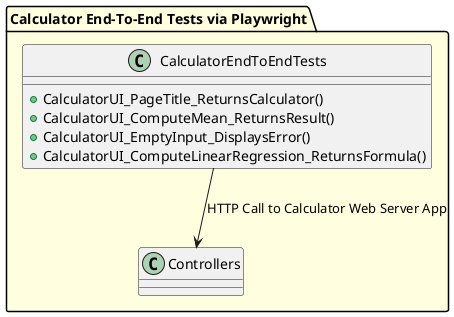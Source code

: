 @startuml
allowmixing
package "Calculator End-To-End Tests via Playwright" #lightyellow {
    class CalculatorEndToEndTests {
        + CalculatorUI_PageTitle_ReturnsCalculator()
        + CalculatorUI_ComputeMean_ReturnsResult()
        + CalculatorUI_EmptyInput_DisplaysError()
        + CalculatorUI_ComputeLinearRegression_ReturnsFormula()
    }

    CalculatorEndToEndTests --> Controllers : HTTP Call to Calculator Web Server App
}
@enduml
